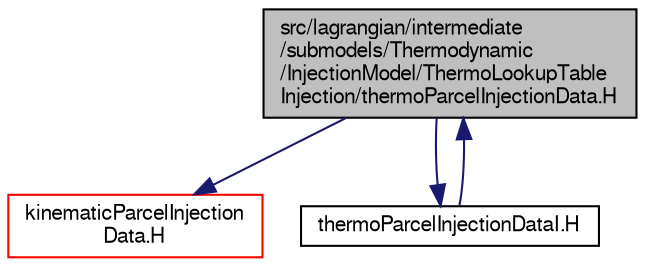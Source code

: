digraph "src/lagrangian/intermediate/submodels/Thermodynamic/InjectionModel/ThermoLookupTableInjection/thermoParcelInjectionData.H"
{
  bgcolor="transparent";
  edge [fontname="FreeSans",fontsize="10",labelfontname="FreeSans",labelfontsize="10"];
  node [fontname="FreeSans",fontsize="10",shape=record];
  Node0 [label="src/lagrangian/intermediate\l/submodels/Thermodynamic\l/InjectionModel/ThermoLookupTable\lInjection/thermoParcelInjectionData.H",height=0.2,width=0.4,color="black", fillcolor="grey75", style="filled", fontcolor="black"];
  Node0 -> Node1 [color="midnightblue",fontsize="10",style="solid",fontname="FreeSans"];
  Node1 [label="kinematicParcelInjection\lData.H",height=0.2,width=0.4,color="red",URL="$a05762.html"];
  Node0 -> Node83 [color="midnightblue",fontsize="10",style="solid",fontname="FreeSans"];
  Node83 [label="thermoParcelInjectionDataI.H",height=0.2,width=0.4,color="black",URL="$a06347.html"];
  Node83 -> Node0 [color="midnightblue",fontsize="10",style="solid",fontname="FreeSans"];
}
